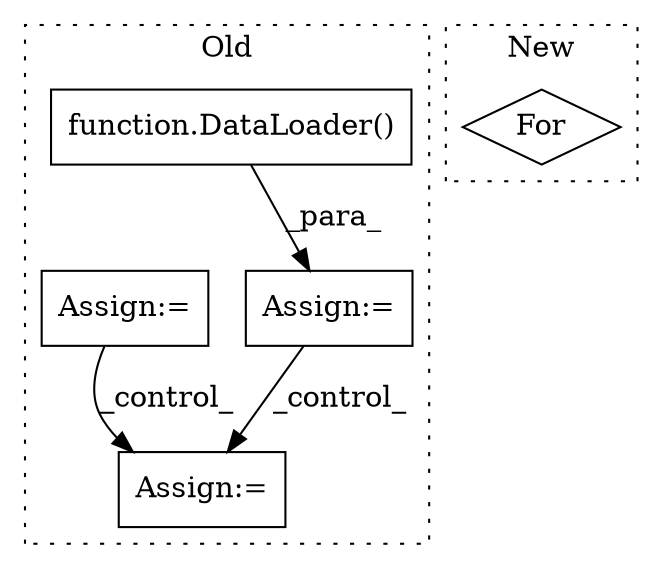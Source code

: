digraph G {
subgraph cluster0 {
1 [label="function.DataLoader()" a="75" s="10746,10764" l="11,75" shape="box"];
3 [label="Assign:=" a="68" s="10743" l="3" shape="box"];
4 [label="Assign:=" a="68" s="16248" l="3" shape="box"];
5 [label="Assign:=" a="68" s="11374" l="3" shape="box"];
label = "Old";
style="dotted";
}
subgraph cluster1 {
2 [label="For" a="107" s="11583,11622" l="4,14" shape="diamond"];
label = "New";
style="dotted";
}
1 -> 3 [label="_para_"];
3 -> 4 [label="_control_"];
5 -> 4 [label="_control_"];
}